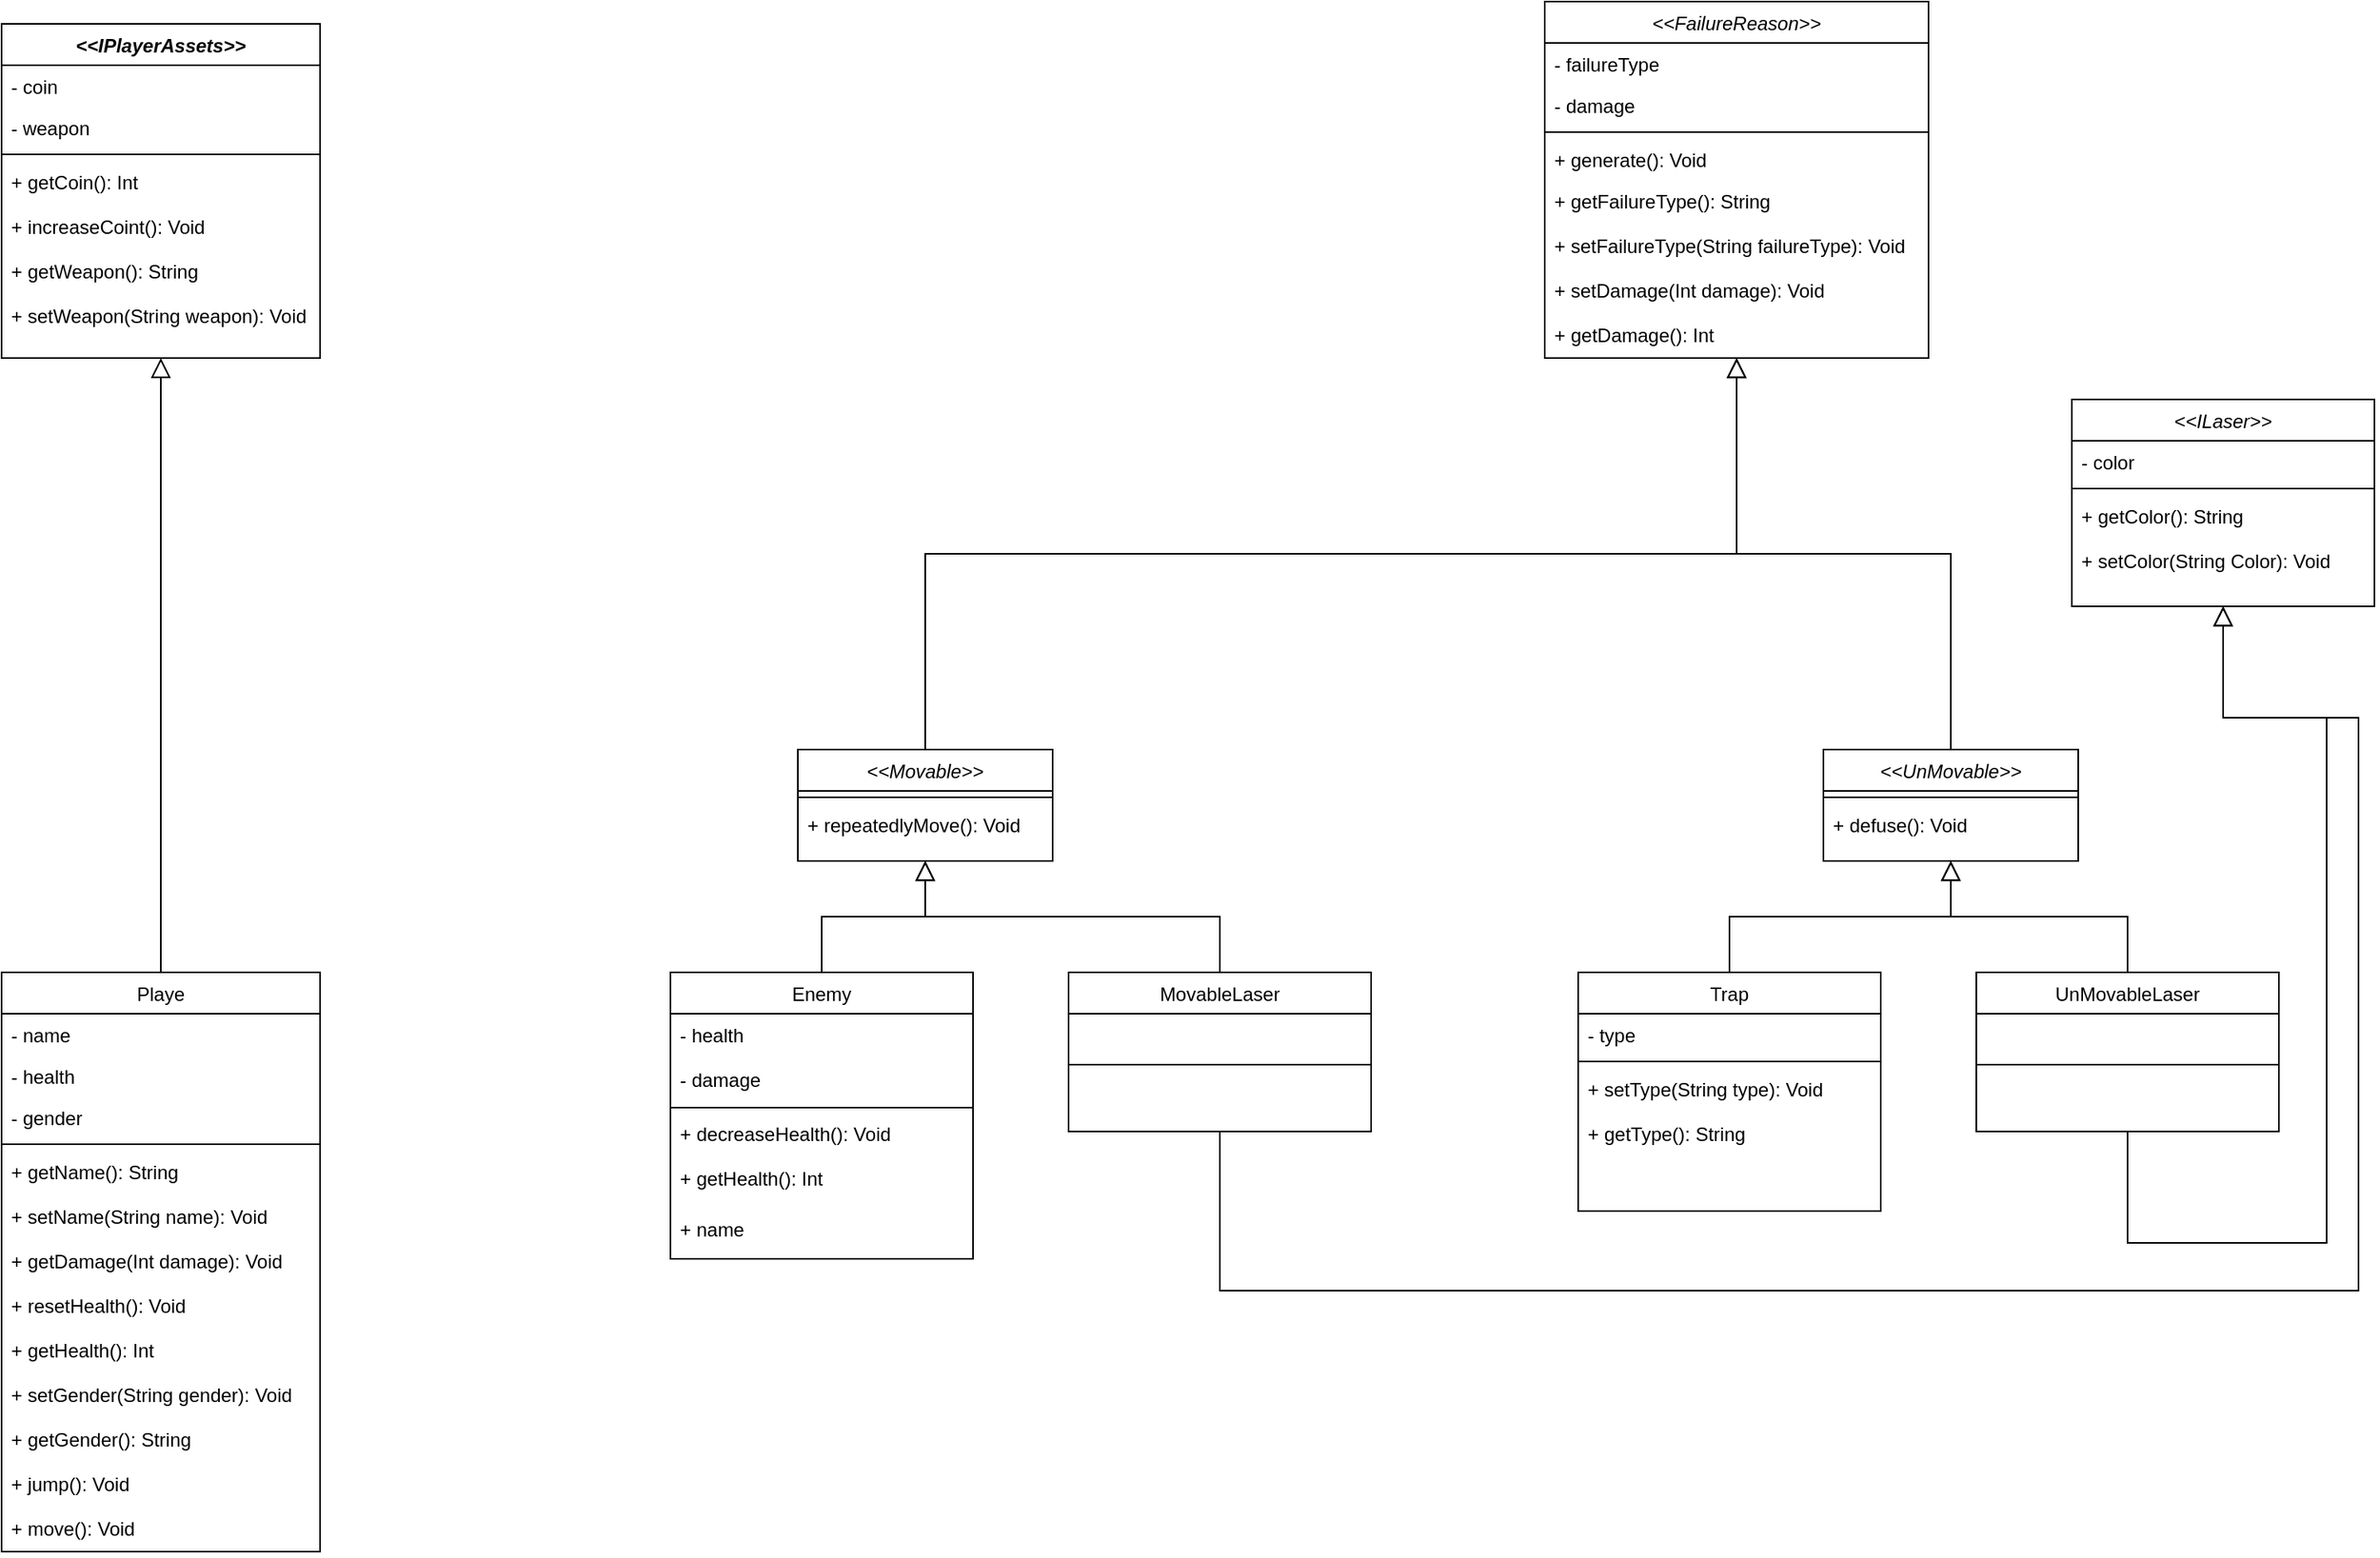 <mxfile version="14.1.8" type="device"><diagram id="C5RBs43oDa-KdzZeNtuy" name="Page-1"><mxGraphModel dx="1640" dy="471" grid="1" gridSize="10" guides="1" tooltips="1" connect="1" arrows="1" fold="1" page="1" pageScale="1" pageWidth="827" pageHeight="1169" math="0" shadow="0"><root><mxCell id="WIyWlLk6GJQsqaUBKTNV-0"/><mxCell id="WIyWlLk6GJQsqaUBKTNV-1" parent="WIyWlLk6GJQsqaUBKTNV-0"/><mxCell id="zkfFHV4jXpPFQw0GAbJ--0" value="&lt;&lt;FailureReason&gt;&gt;" style="swimlane;fontStyle=2;align=center;verticalAlign=top;childLayout=stackLayout;horizontal=1;startSize=26;horizontalStack=0;resizeParent=1;resizeLast=0;collapsible=1;marginBottom=0;rounded=0;shadow=0;strokeWidth=1;" parent="WIyWlLk6GJQsqaUBKTNV-1" vertex="1"><mxGeometry x="279" y="50" width="241" height="224" as="geometry"><mxRectangle x="230" y="140" width="160" height="26" as="alternateBounds"/></mxGeometry></mxCell><mxCell id="zkfFHV4jXpPFQw0GAbJ--1" value="- failureType" style="text;align=left;verticalAlign=top;spacingLeft=4;spacingRight=4;overflow=hidden;rotatable=0;points=[[0,0.5],[1,0.5]];portConstraint=eastwest;" parent="zkfFHV4jXpPFQw0GAbJ--0" vertex="1"><mxGeometry y="26" width="241" height="26" as="geometry"/></mxCell><mxCell id="zkfFHV4jXpPFQw0GAbJ--2" value="- damage" style="text;align=left;verticalAlign=top;spacingLeft=4;spacingRight=4;overflow=hidden;rotatable=0;points=[[0,0.5],[1,0.5]];portConstraint=eastwest;rounded=0;shadow=0;html=0;" parent="zkfFHV4jXpPFQw0GAbJ--0" vertex="1"><mxGeometry y="52" width="241" height="26" as="geometry"/></mxCell><mxCell id="zkfFHV4jXpPFQw0GAbJ--4" value="" style="line;html=1;strokeWidth=1;align=left;verticalAlign=middle;spacingTop=-1;spacingLeft=3;spacingRight=3;rotatable=0;labelPosition=right;points=[];portConstraint=eastwest;" parent="zkfFHV4jXpPFQw0GAbJ--0" vertex="1"><mxGeometry y="78" width="241" height="8" as="geometry"/></mxCell><mxCell id="zkfFHV4jXpPFQw0GAbJ--5" value="+ generate(): Void" style="text;align=left;verticalAlign=top;spacingLeft=4;spacingRight=4;overflow=hidden;rotatable=0;points=[[0,0.5],[1,0.5]];portConstraint=eastwest;" parent="zkfFHV4jXpPFQw0GAbJ--0" vertex="1"><mxGeometry y="86" width="241" height="26" as="geometry"/></mxCell><mxCell id="yEvP2q9Wfl7wRsgJeqqj-0" value="+ getFailureType(): String" style="text;align=left;verticalAlign=top;spacingLeft=4;spacingRight=4;overflow=hidden;rotatable=0;points=[[0,0.5],[1,0.5]];portConstraint=eastwest;" parent="zkfFHV4jXpPFQw0GAbJ--0" vertex="1"><mxGeometry y="112" width="241" height="28" as="geometry"/></mxCell><mxCell id="yEvP2q9Wfl7wRsgJeqqj-1" value="+ setFailureType(String failureType): Void" style="text;align=left;verticalAlign=top;spacingLeft=4;spacingRight=4;overflow=hidden;rotatable=0;points=[[0,0.5],[1,0.5]];portConstraint=eastwest;" parent="zkfFHV4jXpPFQw0GAbJ--0" vertex="1"><mxGeometry y="140" width="241" height="28" as="geometry"/></mxCell><mxCell id="yEvP2q9Wfl7wRsgJeqqj-4" value="" style="resizable=0;align=left;verticalAlign=bottom;labelBackgroundColor=none;fontSize=12;" parent="zkfFHV4jXpPFQw0GAbJ--0" connectable="0" vertex="1"><mxGeometry y="168" width="241" as="geometry"/></mxCell><mxCell id="yEvP2q9Wfl7wRsgJeqqj-3" value="+ setDamage(Int damage): Void" style="text;align=left;verticalAlign=top;spacingLeft=4;spacingRight=4;overflow=hidden;rotatable=0;points=[[0,0.5],[1,0.5]];portConstraint=eastwest;" parent="zkfFHV4jXpPFQw0GAbJ--0" vertex="1"><mxGeometry y="168" width="241" height="28" as="geometry"/></mxCell><mxCell id="yEvP2q9Wfl7wRsgJeqqj-2" value="+ getDamage(): Int" style="text;align=left;verticalAlign=top;spacingLeft=4;spacingRight=4;overflow=hidden;rotatable=0;points=[[0,0.5],[1,0.5]];portConstraint=eastwest;" parent="zkfFHV4jXpPFQw0GAbJ--0" vertex="1"><mxGeometry y="196" width="241" height="28" as="geometry"/></mxCell><mxCell id="zkfFHV4jXpPFQw0GAbJ--12" value="" style="endArrow=block;endSize=10;endFill=0;shadow=0;strokeWidth=1;rounded=0;edgeStyle=elbowEdgeStyle;elbow=vertical;exitX=0.5;exitY=0;exitDx=0;exitDy=0;" parent="WIyWlLk6GJQsqaUBKTNV-1" source="yEvP2q9Wfl7wRsgJeqqj-43" target="zkfFHV4jXpPFQw0GAbJ--0" edge="1"><mxGeometry width="160" relative="1" as="geometry"><mxPoint x="269" y="470" as="sourcePoint"/><mxPoint x="259" y="133" as="targetPoint"/></mxGeometry></mxCell><mxCell id="zkfFHV4jXpPFQw0GAbJ--13" value="&lt;&lt;Movable&gt;&gt;" style="swimlane;fontStyle=2;align=center;verticalAlign=top;childLayout=stackLayout;horizontal=1;startSize=26;horizontalStack=0;resizeParent=1;resizeLast=0;collapsible=1;marginBottom=0;rounded=0;shadow=0;strokeWidth=1;" parent="WIyWlLk6GJQsqaUBKTNV-1" vertex="1"><mxGeometry x="-190" y="520" width="160" height="70" as="geometry"><mxRectangle x="340" y="380" width="170" height="26" as="alternateBounds"/></mxGeometry></mxCell><mxCell id="zkfFHV4jXpPFQw0GAbJ--15" value="" style="line;html=1;strokeWidth=1;align=left;verticalAlign=middle;spacingTop=-1;spacingLeft=3;spacingRight=3;rotatable=0;labelPosition=right;points=[];portConstraint=eastwest;" parent="zkfFHV4jXpPFQw0GAbJ--13" vertex="1"><mxGeometry y="26" width="160" height="8" as="geometry"/></mxCell><mxCell id="yEvP2q9Wfl7wRsgJeqqj-5" value="+ repeatedlyMove(): Void" style="text;align=left;verticalAlign=top;spacingLeft=4;spacingRight=4;overflow=hidden;rotatable=0;points=[[0,0.5],[1,0.5]];portConstraint=eastwest;" parent="zkfFHV4jXpPFQw0GAbJ--13" vertex="1"><mxGeometry y="34" width="160" height="26" as="geometry"/></mxCell><mxCell id="zkfFHV4jXpPFQw0GAbJ--16" value="" style="endArrow=block;endSize=10;endFill=0;shadow=0;strokeWidth=1;rounded=0;edgeStyle=elbowEdgeStyle;elbow=vertical;" parent="WIyWlLk6GJQsqaUBKTNV-1" source="zkfFHV4jXpPFQw0GAbJ--13" target="zkfFHV4jXpPFQw0GAbJ--0" edge="1"><mxGeometry width="160" relative="1" as="geometry"><mxPoint x="269" y="303" as="sourcePoint"/><mxPoint x="369" y="201" as="targetPoint"/></mxGeometry></mxCell><mxCell id="yEvP2q9Wfl7wRsgJeqqj-46" style="edgeStyle=elbowEdgeStyle;rounded=0;orthogonalLoop=1;jettySize=auto;elbow=vertical;html=1;entryX=0.5;entryY=1;entryDx=0;entryDy=0;startArrow=none;startFill=0;endArrow=block;endFill=0;endSize=10;" parent="WIyWlLk6GJQsqaUBKTNV-1" source="yEvP2q9Wfl7wRsgJeqqj-6" target="yEvP2q9Wfl7wRsgJeqqj-43" edge="1"><mxGeometry relative="1" as="geometry"/></mxCell><mxCell id="yEvP2q9Wfl7wRsgJeqqj-6" value="Trap" style="swimlane;fontStyle=0;align=center;verticalAlign=top;childLayout=stackLayout;horizontal=1;startSize=26;horizontalStack=0;resizeParent=1;resizeLast=0;collapsible=1;marginBottom=0;rounded=0;shadow=0;strokeWidth=1;" parent="WIyWlLk6GJQsqaUBKTNV-1" vertex="1"><mxGeometry x="300" y="660" width="190" height="150" as="geometry"><mxRectangle x="230" y="140" width="160" height="26" as="alternateBounds"/></mxGeometry></mxCell><mxCell id="yEvP2q9Wfl7wRsgJeqqj-7" value="- type" style="text;align=left;verticalAlign=top;spacingLeft=4;spacingRight=4;overflow=hidden;rotatable=0;points=[[0,0.5],[1,0.5]];portConstraint=eastwest;" parent="yEvP2q9Wfl7wRsgJeqqj-6" vertex="1"><mxGeometry y="26" width="190" height="26" as="geometry"/></mxCell><mxCell id="yEvP2q9Wfl7wRsgJeqqj-9" value="" style="line;html=1;strokeWidth=1;align=left;verticalAlign=middle;spacingTop=-1;spacingLeft=3;spacingRight=3;rotatable=0;labelPosition=right;points=[];portConstraint=eastwest;" parent="yEvP2q9Wfl7wRsgJeqqj-6" vertex="1"><mxGeometry y="52" width="190" height="8" as="geometry"/></mxCell><mxCell id="yEvP2q9Wfl7wRsgJeqqj-13" value="" style="resizable=0;align=left;verticalAlign=bottom;labelBackgroundColor=none;fontSize=12;" parent="yEvP2q9Wfl7wRsgJeqqj-6" connectable="0" vertex="1"><mxGeometry y="60" width="190" as="geometry"/></mxCell><mxCell id="yEvP2q9Wfl7wRsgJeqqj-14" value="+ setType(String type): Void" style="text;align=left;verticalAlign=top;spacingLeft=4;spacingRight=4;overflow=hidden;rotatable=0;points=[[0,0.5],[1,0.5]];portConstraint=eastwest;" parent="yEvP2q9Wfl7wRsgJeqqj-6" vertex="1"><mxGeometry y="60" width="190" height="28" as="geometry"/></mxCell><mxCell id="yEvP2q9Wfl7wRsgJeqqj-15" value="+ getType(): String" style="text;align=left;verticalAlign=top;spacingLeft=4;spacingRight=4;overflow=hidden;rotatable=0;points=[[0,0.5],[1,0.5]];portConstraint=eastwest;" parent="yEvP2q9Wfl7wRsgJeqqj-6" vertex="1"><mxGeometry y="88" width="190" height="28" as="geometry"/></mxCell><mxCell id="yEvP2q9Wfl7wRsgJeqqj-38" style="edgeStyle=elbowEdgeStyle;rounded=0;orthogonalLoop=1;jettySize=auto;elbow=vertical;html=1;exitX=0.5;exitY=0;exitDx=0;exitDy=0;startArrow=none;startFill=0;endArrow=block;endFill=0;endSize=10;" parent="WIyWlLk6GJQsqaUBKTNV-1" source="yEvP2q9Wfl7wRsgJeqqj-16" edge="1"><mxGeometry relative="1" as="geometry"><mxPoint x="-110" y="590" as="targetPoint"/></mxGeometry></mxCell><mxCell id="yEvP2q9Wfl7wRsgJeqqj-16" value="Enemy" style="swimlane;fontStyle=0;align=center;verticalAlign=top;childLayout=stackLayout;horizontal=1;startSize=26;horizontalStack=0;resizeParent=1;resizeLast=0;collapsible=1;marginBottom=0;rounded=0;shadow=0;strokeWidth=1;" parent="WIyWlLk6GJQsqaUBKTNV-1" vertex="1"><mxGeometry x="-270" y="660" width="190" height="180" as="geometry"><mxRectangle x="230" y="140" width="160" height="26" as="alternateBounds"/></mxGeometry></mxCell><mxCell id="yEvP2q9Wfl7wRsgJeqqj-98" value="- health" style="text;align=left;verticalAlign=top;spacingLeft=4;spacingRight=4;overflow=hidden;rotatable=0;points=[[0,0.5],[1,0.5]];portConstraint=eastwest;" parent="yEvP2q9Wfl7wRsgJeqqj-16" vertex="1"><mxGeometry y="26" width="190" height="28" as="geometry"/></mxCell><mxCell id="st2wuL-kNy4yE4g22Y2B-6" value="- damage" style="text;align=left;verticalAlign=top;spacingLeft=4;spacingRight=4;overflow=hidden;rotatable=0;points=[[0,0.5],[1,0.5]];portConstraint=eastwest;" vertex="1" parent="yEvP2q9Wfl7wRsgJeqqj-16"><mxGeometry y="54" width="190" height="28" as="geometry"/></mxCell><mxCell id="yEvP2q9Wfl7wRsgJeqqj-19" value="" style="line;html=1;strokeWidth=1;align=left;verticalAlign=middle;spacingTop=-1;spacingLeft=3;spacingRight=3;rotatable=0;labelPosition=right;points=[];portConstraint=eastwest;" parent="yEvP2q9Wfl7wRsgJeqqj-16" vertex="1"><mxGeometry y="82" width="190" height="6" as="geometry"/></mxCell><mxCell id="yEvP2q9Wfl7wRsgJeqqj-99" value="+ decreaseHealth(): Void" style="text;align=left;verticalAlign=top;spacingLeft=4;spacingRight=4;overflow=hidden;rotatable=0;points=[[0,0.5],[1,0.5]];portConstraint=eastwest;" parent="yEvP2q9Wfl7wRsgJeqqj-16" vertex="1"><mxGeometry y="88" width="190" height="28" as="geometry"/></mxCell><mxCell id="yEvP2q9Wfl7wRsgJeqqj-100" value="+ getHealth(): Int" style="text;align=left;verticalAlign=top;spacingLeft=4;spacingRight=4;overflow=hidden;rotatable=0;points=[[0,0.5],[1,0.5]];portConstraint=eastwest;" parent="yEvP2q9Wfl7wRsgJeqqj-16" vertex="1"><mxGeometry y="116" width="190" height="32" as="geometry"/></mxCell><mxCell id="st2wuL-kNy4yE4g22Y2B-5" value="+ name" style="text;align=left;verticalAlign=top;spacingLeft=4;spacingRight=4;overflow=hidden;rotatable=0;points=[[0,0.5],[1,0.5]];portConstraint=eastwest;" vertex="1" parent="yEvP2q9Wfl7wRsgJeqqj-16"><mxGeometry y="148" width="190" height="28" as="geometry"/></mxCell><mxCell id="yEvP2q9Wfl7wRsgJeqqj-37" style="edgeStyle=elbowEdgeStyle;rounded=0;orthogonalLoop=1;jettySize=auto;elbow=vertical;html=1;exitX=0.5;exitY=0;exitDx=0;exitDy=0;entryX=0.5;entryY=1;entryDx=0;entryDy=0;startArrow=none;startFill=0;endArrow=block;endFill=0;endSize=10;" parent="WIyWlLk6GJQsqaUBKTNV-1" source="yEvP2q9Wfl7wRsgJeqqj-26" target="zkfFHV4jXpPFQw0GAbJ--13" edge="1"><mxGeometry relative="1" as="geometry"/></mxCell><mxCell id="yEvP2q9Wfl7wRsgJeqqj-56" style="edgeStyle=orthogonalEdgeStyle;rounded=0;orthogonalLoop=1;jettySize=auto;elbow=vertical;html=1;entryX=0.5;entryY=1;entryDx=0;entryDy=0;startArrow=none;startFill=0;endArrow=block;endFill=0;endSize=10;exitX=0.5;exitY=1;exitDx=0;exitDy=0;" parent="WIyWlLk6GJQsqaUBKTNV-1" source="yEvP2q9Wfl7wRsgJeqqj-26" target="yEvP2q9Wfl7wRsgJeqqj-47" edge="1"><mxGeometry relative="1" as="geometry"><mxPoint x="654" y="760" as="sourcePoint"/><Array as="points"><mxPoint x="75" y="860"/><mxPoint x="790" y="860"/><mxPoint x="790" y="500"/><mxPoint x="705" y="500"/></Array></mxGeometry></mxCell><mxCell id="yEvP2q9Wfl7wRsgJeqqj-26" value="MovableLaser" style="swimlane;fontStyle=0;align=center;verticalAlign=top;childLayout=stackLayout;horizontal=1;startSize=26;horizontalStack=0;resizeParent=1;resizeLast=0;collapsible=1;marginBottom=0;rounded=0;shadow=0;strokeWidth=1;" parent="WIyWlLk6GJQsqaUBKTNV-1" vertex="1"><mxGeometry x="-20" y="660" width="190" height="100" as="geometry"><mxRectangle x="230" y="140" width="160" height="26" as="alternateBounds"/></mxGeometry></mxCell><mxCell id="yEvP2q9Wfl7wRsgJeqqj-29" value="" style="line;html=1;strokeWidth=1;align=left;verticalAlign=middle;spacingTop=-1;spacingLeft=3;spacingRight=3;rotatable=0;labelPosition=right;points=[];portConstraint=eastwest;" parent="yEvP2q9Wfl7wRsgJeqqj-26" vertex="1"><mxGeometry y="26" width="190" height="64" as="geometry"/></mxCell><mxCell id="yEvP2q9Wfl7wRsgJeqqj-33" value="" style="resizable=0;align=left;verticalAlign=bottom;labelBackgroundColor=none;fontSize=12;" parent="yEvP2q9Wfl7wRsgJeqqj-26" connectable="0" vertex="1"><mxGeometry y="90" width="190" as="geometry"/></mxCell><mxCell id="yEvP2q9Wfl7wRsgJeqqj-43" value="&lt;&lt;UnMovable&gt;&gt;" style="swimlane;fontStyle=2;align=center;verticalAlign=top;childLayout=stackLayout;horizontal=1;startSize=26;horizontalStack=0;resizeParent=1;resizeLast=0;collapsible=1;marginBottom=0;rounded=0;shadow=0;strokeWidth=1;" parent="WIyWlLk6GJQsqaUBKTNV-1" vertex="1"><mxGeometry x="454" y="520" width="160" height="70" as="geometry"><mxRectangle x="340" y="380" width="170" height="26" as="alternateBounds"/></mxGeometry></mxCell><mxCell id="yEvP2q9Wfl7wRsgJeqqj-44" value="" style="line;html=1;strokeWidth=1;align=left;verticalAlign=middle;spacingTop=-1;spacingLeft=3;spacingRight=3;rotatable=0;labelPosition=right;points=[];portConstraint=eastwest;" parent="yEvP2q9Wfl7wRsgJeqqj-43" vertex="1"><mxGeometry y="26" width="160" height="8" as="geometry"/></mxCell><mxCell id="yEvP2q9Wfl7wRsgJeqqj-45" value="+ defuse(): Void" style="text;align=left;verticalAlign=top;spacingLeft=4;spacingRight=4;overflow=hidden;rotatable=0;points=[[0,0.5],[1,0.5]];portConstraint=eastwest;" parent="yEvP2q9Wfl7wRsgJeqqj-43" vertex="1"><mxGeometry y="34" width="160" height="26" as="geometry"/></mxCell><mxCell id="yEvP2q9Wfl7wRsgJeqqj-47" value="&lt;&lt;ILaser&gt;&gt;" style="swimlane;fontStyle=2;align=center;verticalAlign=top;childLayout=stackLayout;horizontal=1;startSize=26;horizontalStack=0;resizeParent=1;resizeLast=0;collapsible=1;marginBottom=0;rounded=0;shadow=0;strokeWidth=1;" parent="WIyWlLk6GJQsqaUBKTNV-1" vertex="1"><mxGeometry x="610" y="300" width="190" height="130" as="geometry"><mxRectangle x="230" y="140" width="160" height="26" as="alternateBounds"/></mxGeometry></mxCell><mxCell id="yEvP2q9Wfl7wRsgJeqqj-48" value="- color" style="text;align=left;verticalAlign=top;spacingLeft=4;spacingRight=4;overflow=hidden;rotatable=0;points=[[0,0.5],[1,0.5]];portConstraint=eastwest;" parent="yEvP2q9Wfl7wRsgJeqqj-47" vertex="1"><mxGeometry y="26" width="190" height="26" as="geometry"/></mxCell><mxCell id="yEvP2q9Wfl7wRsgJeqqj-49" value="" style="line;html=1;strokeWidth=1;align=left;verticalAlign=middle;spacingTop=-1;spacingLeft=3;spacingRight=3;rotatable=0;labelPosition=right;points=[];portConstraint=eastwest;" parent="yEvP2q9Wfl7wRsgJeqqj-47" vertex="1"><mxGeometry y="52" width="190" height="8" as="geometry"/></mxCell><mxCell id="yEvP2q9Wfl7wRsgJeqqj-50" value="+ getColor(): String" style="text;align=left;verticalAlign=top;spacingLeft=4;spacingRight=4;overflow=hidden;rotatable=0;points=[[0,0.5],[1,0.5]];portConstraint=eastwest;" parent="yEvP2q9Wfl7wRsgJeqqj-47" vertex="1"><mxGeometry y="60" width="190" height="28" as="geometry"/></mxCell><mxCell id="yEvP2q9Wfl7wRsgJeqqj-51" value="+ setColor(String Color): Void" style="text;align=left;verticalAlign=top;spacingLeft=4;spacingRight=4;overflow=hidden;rotatable=0;points=[[0,0.5],[1,0.5]];portConstraint=eastwest;" parent="yEvP2q9Wfl7wRsgJeqqj-47" vertex="1"><mxGeometry y="88" width="190" height="28" as="geometry"/></mxCell><mxCell id="yEvP2q9Wfl7wRsgJeqqj-52" value="" style="resizable=0;align=left;verticalAlign=bottom;labelBackgroundColor=none;fontSize=12;" parent="yEvP2q9Wfl7wRsgJeqqj-47" connectable="0" vertex="1"><mxGeometry y="116" width="190" as="geometry"/></mxCell><mxCell id="yEvP2q9Wfl7wRsgJeqqj-58" style="rounded=0;orthogonalLoop=1;jettySize=auto;elbow=vertical;html=1;entryX=0.5;entryY=1;entryDx=0;entryDy=0;startArrow=none;startFill=0;endArrow=block;endFill=0;endSize=10;edgeStyle=orthogonalEdgeStyle;exitX=0.5;exitY=1;exitDx=0;exitDy=0;" parent="WIyWlLk6GJQsqaUBKTNV-1" source="yEvP2q9Wfl7wRsgJeqqj-53" target="yEvP2q9Wfl7wRsgJeqqj-47" edge="1"><mxGeometry relative="1" as="geometry"><Array as="points"><mxPoint x="645" y="830"/><mxPoint x="770" y="830"/><mxPoint x="770" y="500"/><mxPoint x="705" y="500"/></Array></mxGeometry></mxCell><mxCell id="yEvP2q9Wfl7wRsgJeqqj-81" style="edgeStyle=orthogonalEdgeStyle;rounded=0;orthogonalLoop=1;jettySize=auto;html=1;entryX=0.5;entryY=1;entryDx=0;entryDy=0;startArrow=none;startFill=0;endArrow=block;endFill=0;endSize=10;" parent="WIyWlLk6GJQsqaUBKTNV-1" source="yEvP2q9Wfl7wRsgJeqqj-53" target="yEvP2q9Wfl7wRsgJeqqj-43" edge="1"><mxGeometry relative="1" as="geometry"/></mxCell><mxCell id="yEvP2q9Wfl7wRsgJeqqj-53" value="UnMovableLaser" style="swimlane;fontStyle=0;align=center;verticalAlign=top;childLayout=stackLayout;horizontal=1;startSize=26;horizontalStack=0;resizeParent=1;resizeLast=0;collapsible=1;marginBottom=0;rounded=0;shadow=0;strokeWidth=1;" parent="WIyWlLk6GJQsqaUBKTNV-1" vertex="1"><mxGeometry x="550" y="660" width="190" height="100" as="geometry"><mxRectangle x="230" y="140" width="160" height="26" as="alternateBounds"/></mxGeometry></mxCell><mxCell id="yEvP2q9Wfl7wRsgJeqqj-54" value="" style="line;html=1;strokeWidth=1;align=left;verticalAlign=middle;spacingTop=-1;spacingLeft=3;spacingRight=3;rotatable=0;labelPosition=right;points=[];portConstraint=eastwest;" parent="yEvP2q9Wfl7wRsgJeqqj-53" vertex="1"><mxGeometry y="26" width="190" height="64" as="geometry"/></mxCell><mxCell id="yEvP2q9Wfl7wRsgJeqqj-55" value="" style="resizable=0;align=left;verticalAlign=bottom;labelBackgroundColor=none;fontSize=12;" parent="yEvP2q9Wfl7wRsgJeqqj-53" connectable="0" vertex="1"><mxGeometry y="90" width="190" as="geometry"/></mxCell><mxCell id="yEvP2q9Wfl7wRsgJeqqj-59" value="Playe" style="swimlane;fontStyle=0;align=center;verticalAlign=top;childLayout=stackLayout;horizontal=1;startSize=26;horizontalStack=0;resizeParent=1;resizeLast=0;collapsible=1;marginBottom=0;rounded=0;shadow=0;strokeWidth=1;" parent="WIyWlLk6GJQsqaUBKTNV-1" vertex="1"><mxGeometry x="-690" y="660" width="200" height="364" as="geometry"><mxRectangle x="230" y="140" width="160" height="26" as="alternateBounds"/></mxGeometry></mxCell><mxCell id="yEvP2q9Wfl7wRsgJeqqj-60" value="- name" style="text;align=left;verticalAlign=top;spacingLeft=4;spacingRight=4;overflow=hidden;rotatable=0;points=[[0,0.5],[1,0.5]];portConstraint=eastwest;" parent="yEvP2q9Wfl7wRsgJeqqj-59" vertex="1"><mxGeometry y="26" width="200" height="26" as="geometry"/></mxCell><mxCell id="yEvP2q9Wfl7wRsgJeqqj-61" value="- health" style="text;align=left;verticalAlign=top;spacingLeft=4;spacingRight=4;overflow=hidden;rotatable=0;points=[[0,0.5],[1,0.5]];portConstraint=eastwest;rounded=0;shadow=0;html=0;" parent="yEvP2q9Wfl7wRsgJeqqj-59" vertex="1"><mxGeometry y="52" width="200" height="26" as="geometry"/></mxCell><mxCell id="yEvP2q9Wfl7wRsgJeqqj-62" value="- gender" style="text;align=left;verticalAlign=top;spacingLeft=4;spacingRight=4;overflow=hidden;rotatable=0;points=[[0,0.5],[1,0.5]];portConstraint=eastwest;rounded=0;shadow=0;html=0;" parent="yEvP2q9Wfl7wRsgJeqqj-59" vertex="1"><mxGeometry y="78" width="200" height="26" as="geometry"/></mxCell><mxCell id="yEvP2q9Wfl7wRsgJeqqj-63" value="" style="line;html=1;strokeWidth=1;align=left;verticalAlign=middle;spacingTop=-1;spacingLeft=3;spacingRight=3;rotatable=0;labelPosition=right;points=[];portConstraint=eastwest;" parent="yEvP2q9Wfl7wRsgJeqqj-59" vertex="1"><mxGeometry y="104" width="200" height="8" as="geometry"/></mxCell><mxCell id="yEvP2q9Wfl7wRsgJeqqj-64" value="+ getName(): String" style="text;align=left;verticalAlign=top;spacingLeft=4;spacingRight=4;overflow=hidden;rotatable=0;points=[[0,0.5],[1,0.5]];portConstraint=eastwest;" parent="yEvP2q9Wfl7wRsgJeqqj-59" vertex="1"><mxGeometry y="112" width="200" height="28" as="geometry"/></mxCell><mxCell id="yEvP2q9Wfl7wRsgJeqqj-65" value="+ setName(String name): Void" style="text;align=left;verticalAlign=top;spacingLeft=4;spacingRight=4;overflow=hidden;rotatable=0;points=[[0,0.5],[1,0.5]];portConstraint=eastwest;" parent="yEvP2q9Wfl7wRsgJeqqj-59" vertex="1"><mxGeometry y="140" width="200" height="28" as="geometry"/></mxCell><mxCell id="yEvP2q9Wfl7wRsgJeqqj-66" value="" style="resizable=0;align=left;verticalAlign=bottom;labelBackgroundColor=none;fontSize=12;" parent="yEvP2q9Wfl7wRsgJeqqj-59" connectable="0" vertex="1"><mxGeometry y="168" width="200" as="geometry"/></mxCell><mxCell id="yEvP2q9Wfl7wRsgJeqqj-67" value="+ getDamage(Int damage): Void" style="text;align=left;verticalAlign=top;spacingLeft=4;spacingRight=4;overflow=hidden;rotatable=0;points=[[0,0.5],[1,0.5]];portConstraint=eastwest;" parent="yEvP2q9Wfl7wRsgJeqqj-59" vertex="1"><mxGeometry y="168" width="200" height="28" as="geometry"/></mxCell><mxCell id="yEvP2q9Wfl7wRsgJeqqj-82" value="+ resetHealth(): Void" style="text;align=left;verticalAlign=top;spacingLeft=4;spacingRight=4;overflow=hidden;rotatable=0;points=[[0,0.5],[1,0.5]];portConstraint=eastwest;" parent="yEvP2q9Wfl7wRsgJeqqj-59" vertex="1"><mxGeometry y="196" width="200" height="28" as="geometry"/></mxCell><mxCell id="yEvP2q9Wfl7wRsgJeqqj-68" value="+ getHealth(): Int" style="text;align=left;verticalAlign=top;spacingLeft=4;spacingRight=4;overflow=hidden;rotatable=0;points=[[0,0.5],[1,0.5]];portConstraint=eastwest;" parent="yEvP2q9Wfl7wRsgJeqqj-59" vertex="1"><mxGeometry y="224" width="200" height="28" as="geometry"/></mxCell><mxCell id="yEvP2q9Wfl7wRsgJeqqj-70" value="+ setGender(String gender): Void" style="text;align=left;verticalAlign=top;spacingLeft=4;spacingRight=4;overflow=hidden;rotatable=0;points=[[0,0.5],[1,0.5]];portConstraint=eastwest;" parent="yEvP2q9Wfl7wRsgJeqqj-59" vertex="1"><mxGeometry y="252" width="200" height="28" as="geometry"/></mxCell><mxCell id="yEvP2q9Wfl7wRsgJeqqj-69" value="+ getGender(): String" style="text;align=left;verticalAlign=top;spacingLeft=4;spacingRight=4;overflow=hidden;rotatable=0;points=[[0,0.5],[1,0.5]];portConstraint=eastwest;" parent="yEvP2q9Wfl7wRsgJeqqj-59" vertex="1"><mxGeometry y="280" width="200" height="28" as="geometry"/></mxCell><mxCell id="yEvP2q9Wfl7wRsgJeqqj-116" value="+ jump(): Void" style="text;align=left;verticalAlign=top;spacingLeft=4;spacingRight=4;overflow=hidden;rotatable=0;points=[[0,0.5],[1,0.5]];portConstraint=eastwest;" parent="yEvP2q9Wfl7wRsgJeqqj-59" vertex="1"><mxGeometry y="308" width="200" height="28" as="geometry"/></mxCell><mxCell id="yEvP2q9Wfl7wRsgJeqqj-115" value="+ move(): Void" style="text;align=left;verticalAlign=top;spacingLeft=4;spacingRight=4;overflow=hidden;rotatable=0;points=[[0,0.5],[1,0.5]];portConstraint=eastwest;" parent="yEvP2q9Wfl7wRsgJeqqj-59" vertex="1"><mxGeometry y="336" width="200" height="28" as="geometry"/></mxCell><mxCell id="yEvP2q9Wfl7wRsgJeqqj-114" style="edgeStyle=orthogonalEdgeStyle;rounded=0;orthogonalLoop=1;jettySize=auto;html=1;entryX=0.5;entryY=1;entryDx=0;entryDy=0;startArrow=none;startFill=0;endArrow=block;endFill=0;endSize=10;exitX=0.5;exitY=0;exitDx=0;exitDy=0;" parent="WIyWlLk6GJQsqaUBKTNV-1" source="yEvP2q9Wfl7wRsgJeqqj-59" target="yEvP2q9Wfl7wRsgJeqqj-101" edge="1"><mxGeometry relative="1" as="geometry"><mxPoint x="-510" y="700.029" as="sourcePoint"/></mxGeometry></mxCell><mxCell id="yEvP2q9Wfl7wRsgJeqqj-101" value="&lt;&lt;IPlayerAssets&gt;&gt;" style="swimlane;fontStyle=3;align=center;verticalAlign=top;childLayout=stackLayout;horizontal=1;startSize=26;horizontalStack=0;resizeParent=1;resizeLast=0;collapsible=1;marginBottom=0;rounded=0;shadow=0;strokeWidth=1;" parent="WIyWlLk6GJQsqaUBKTNV-1" vertex="1"><mxGeometry x="-690" y="64" width="200" height="210" as="geometry"><mxRectangle x="230" y="140" width="160" height="26" as="alternateBounds"/></mxGeometry></mxCell><mxCell id="yEvP2q9Wfl7wRsgJeqqj-102" value="- coin" style="text;align=left;verticalAlign=top;spacingLeft=4;spacingRight=4;overflow=hidden;rotatable=0;points=[[0,0.5],[1,0.5]];portConstraint=eastwest;" parent="yEvP2q9Wfl7wRsgJeqqj-101" vertex="1"><mxGeometry y="26" width="200" height="26" as="geometry"/></mxCell><mxCell id="yEvP2q9Wfl7wRsgJeqqj-103" value="- weapon" style="text;align=left;verticalAlign=top;spacingLeft=4;spacingRight=4;overflow=hidden;rotatable=0;points=[[0,0.5],[1,0.5]];portConstraint=eastwest;rounded=0;shadow=0;html=0;" parent="yEvP2q9Wfl7wRsgJeqqj-101" vertex="1"><mxGeometry y="52" width="200" height="26" as="geometry"/></mxCell><mxCell id="yEvP2q9Wfl7wRsgJeqqj-105" value="" style="line;html=1;strokeWidth=1;align=left;verticalAlign=middle;spacingTop=-1;spacingLeft=3;spacingRight=3;rotatable=0;labelPosition=right;points=[];portConstraint=eastwest;" parent="yEvP2q9Wfl7wRsgJeqqj-101" vertex="1"><mxGeometry y="78" width="200" height="8" as="geometry"/></mxCell><mxCell id="yEvP2q9Wfl7wRsgJeqqj-106" value="+ getCoin(): Int" style="text;align=left;verticalAlign=top;spacingLeft=4;spacingRight=4;overflow=hidden;rotatable=0;points=[[0,0.5],[1,0.5]];portConstraint=eastwest;" parent="yEvP2q9Wfl7wRsgJeqqj-101" vertex="1"><mxGeometry y="86" width="200" height="28" as="geometry"/></mxCell><mxCell id="yEvP2q9Wfl7wRsgJeqqj-107" value="+ increaseCoint(): Void" style="text;align=left;verticalAlign=top;spacingLeft=4;spacingRight=4;overflow=hidden;rotatable=0;points=[[0,0.5],[1,0.5]];portConstraint=eastwest;" parent="yEvP2q9Wfl7wRsgJeqqj-101" vertex="1"><mxGeometry y="114" width="200" height="28" as="geometry"/></mxCell><mxCell id="yEvP2q9Wfl7wRsgJeqqj-108" value="" style="resizable=0;align=left;verticalAlign=bottom;labelBackgroundColor=none;fontSize=12;" parent="yEvP2q9Wfl7wRsgJeqqj-101" connectable="0" vertex="1"><mxGeometry y="142" width="200" as="geometry"/></mxCell><mxCell id="yEvP2q9Wfl7wRsgJeqqj-109" value="+ getWeapon(): String" style="text;align=left;verticalAlign=top;spacingLeft=4;spacingRight=4;overflow=hidden;rotatable=0;points=[[0,0.5],[1,0.5]];portConstraint=eastwest;" parent="yEvP2q9Wfl7wRsgJeqqj-101" vertex="1"><mxGeometry y="142" width="200" height="28" as="geometry"/></mxCell><mxCell id="yEvP2q9Wfl7wRsgJeqqj-110" value="+ setWeapon(String weapon): Void" style="text;align=left;verticalAlign=top;spacingLeft=4;spacingRight=4;overflow=hidden;rotatable=0;points=[[0,0.5],[1,0.5]];portConstraint=eastwest;" parent="yEvP2q9Wfl7wRsgJeqqj-101" vertex="1"><mxGeometry y="170" width="200" height="28" as="geometry"/></mxCell></root></mxGraphModel></diagram></mxfile>